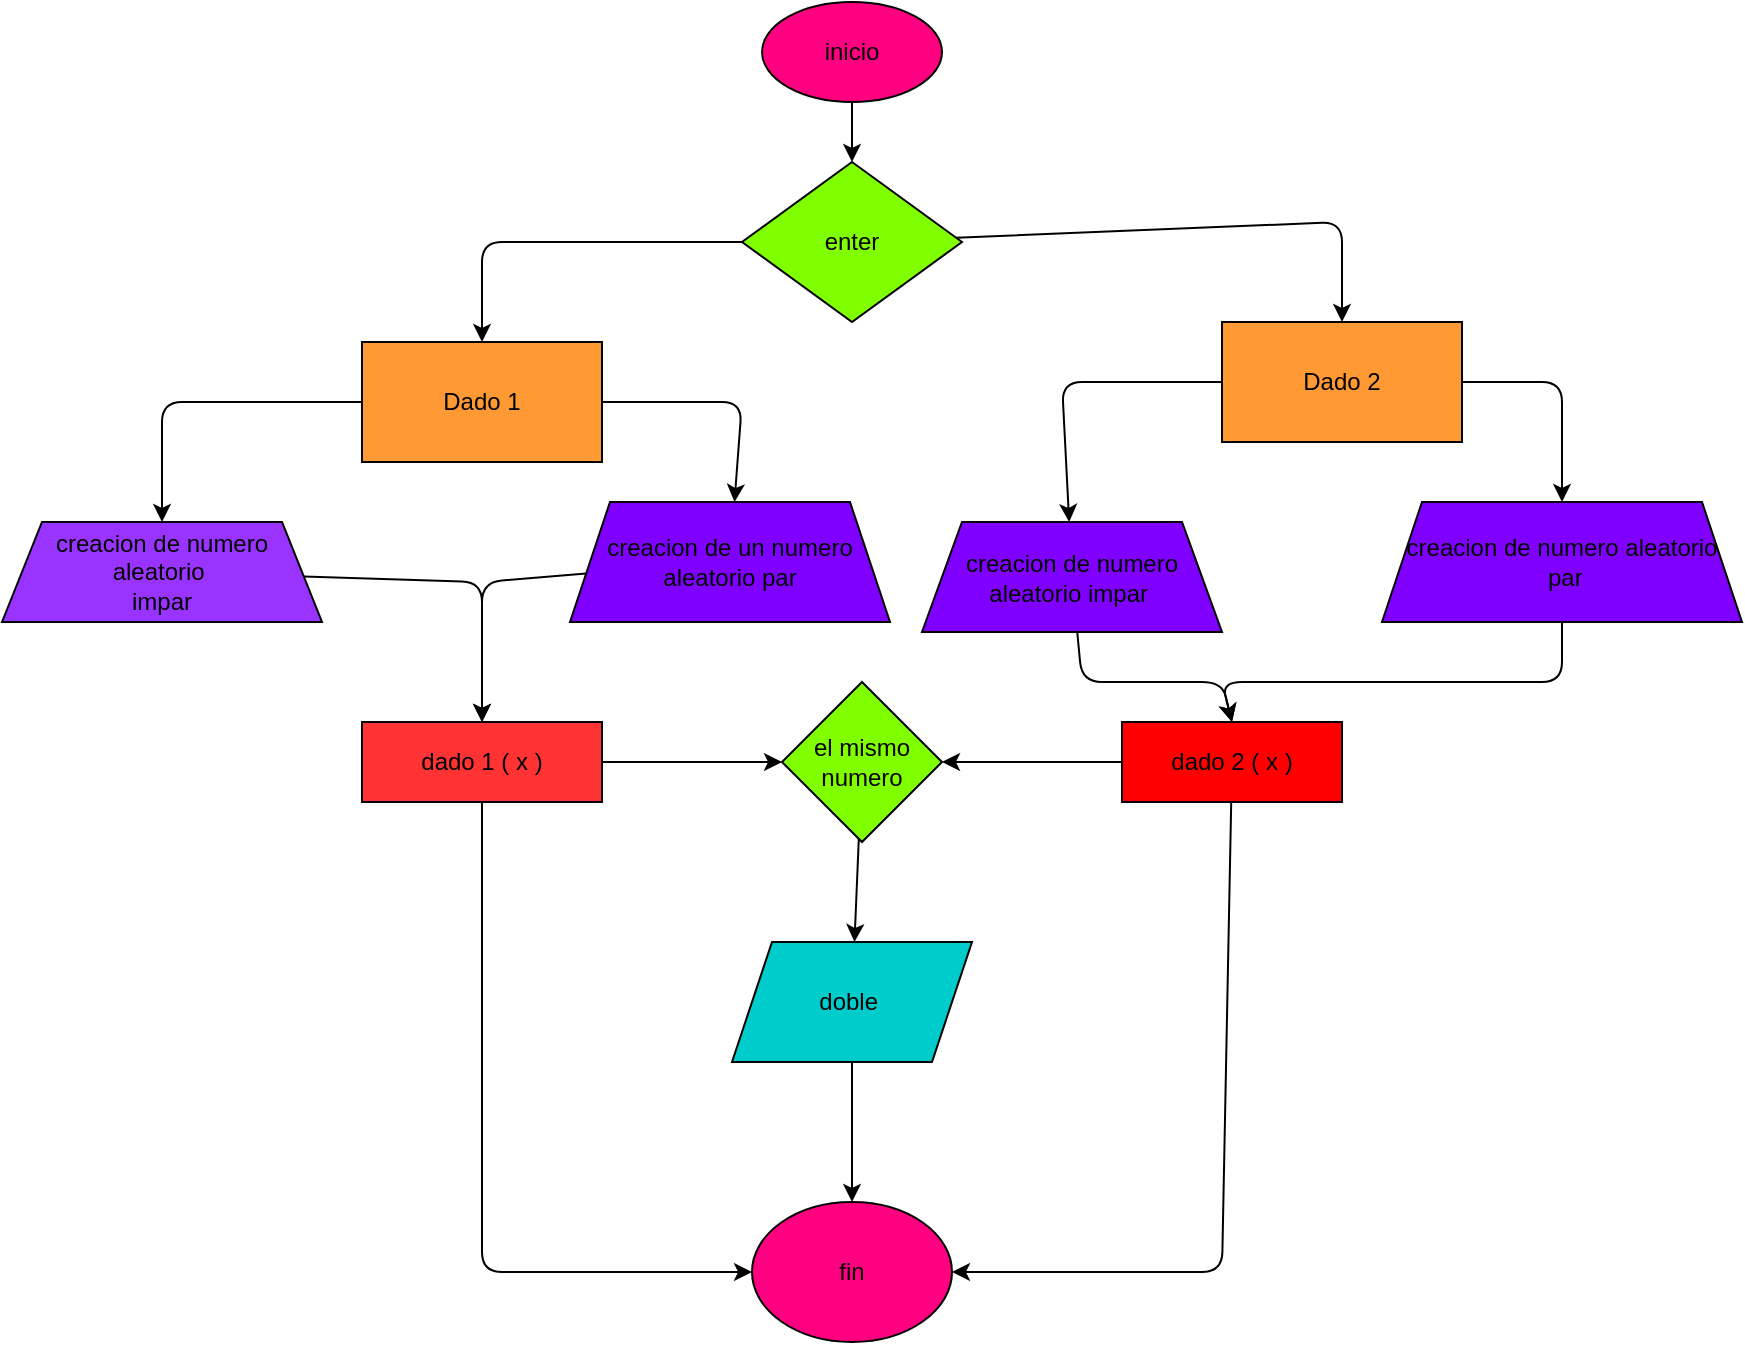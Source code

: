 <mxfile>
    <diagram id="66RW4CNmiWJqzygCWtnz" name="Page-1">
        <mxGraphModel dx="1597" dy="413" grid="1" gridSize="10" guides="1" tooltips="1" connect="1" arrows="1" fold="1" page="1" pageScale="1" pageWidth="827" pageHeight="1169" math="0" shadow="0">
            <root>
                <mxCell id="0"/>
                <mxCell id="1" parent="0"/>
                <mxCell id="4" value="" style="edgeStyle=none;html=1;" edge="1" parent="1" source="2" target="3">
                    <mxGeometry relative="1" as="geometry"/>
                </mxCell>
                <mxCell id="2" value="inicio" style="ellipse;whiteSpace=wrap;html=1;fillColor=#FF0080;" vertex="1" parent="1">
                    <mxGeometry x="350" y="30" width="90" height="50" as="geometry"/>
                </mxCell>
                <mxCell id="6" value="" style="edgeStyle=none;html=1;" edge="1" parent="1" source="3" target="5">
                    <mxGeometry relative="1" as="geometry">
                        <Array as="points">
                            <mxPoint x="210" y="150"/>
                        </Array>
                    </mxGeometry>
                </mxCell>
                <mxCell id="8" value="" style="edgeStyle=none;html=1;" edge="1" parent="1" source="3" target="7">
                    <mxGeometry relative="1" as="geometry">
                        <Array as="points">
                            <mxPoint x="640" y="140"/>
                        </Array>
                    </mxGeometry>
                </mxCell>
                <mxCell id="3" value="enter" style="rhombus;whiteSpace=wrap;html=1;fillColor=#80FF00;" vertex="1" parent="1">
                    <mxGeometry x="340" y="110" width="110" height="80" as="geometry"/>
                </mxCell>
                <mxCell id="31" value="" style="edgeStyle=none;html=1;" edge="1" parent="1" source="5" target="30">
                    <mxGeometry relative="1" as="geometry">
                        <Array as="points">
                            <mxPoint x="340" y="230"/>
                        </Array>
                    </mxGeometry>
                </mxCell>
                <mxCell id="33" value="" style="edgeStyle=none;html=1;entryX=0.5;entryY=0;entryDx=0;entryDy=0;" edge="1" parent="1" source="5" target="17">
                    <mxGeometry relative="1" as="geometry">
                        <mxPoint x="10" y="230" as="targetPoint"/>
                        <Array as="points">
                            <mxPoint x="50" y="230"/>
                        </Array>
                    </mxGeometry>
                </mxCell>
                <mxCell id="5" value="Dado 1" style="whiteSpace=wrap;html=1;fillColor=#FF9933;" vertex="1" parent="1">
                    <mxGeometry x="150" y="200" width="120" height="60" as="geometry"/>
                </mxCell>
                <mxCell id="20" value="" style="edgeStyle=none;html=1;" edge="1" parent="1" source="7" target="19">
                    <mxGeometry relative="1" as="geometry">
                        <Array as="points">
                            <mxPoint x="500" y="220"/>
                        </Array>
                    </mxGeometry>
                </mxCell>
                <mxCell id="37" value="" style="edgeStyle=none;html=1;" edge="1" parent="1" source="7" target="36">
                    <mxGeometry relative="1" as="geometry">
                        <Array as="points">
                            <mxPoint x="750" y="220"/>
                        </Array>
                    </mxGeometry>
                </mxCell>
                <mxCell id="7" value="Dado 2" style="whiteSpace=wrap;html=1;fillColor=#FF9933;" vertex="1" parent="1">
                    <mxGeometry x="580" y="190" width="120" height="60" as="geometry"/>
                </mxCell>
                <mxCell id="22" value="" style="edgeStyle=none;html=1;" edge="1" parent="1" source="17" target="21">
                    <mxGeometry relative="1" as="geometry">
                        <Array as="points">
                            <mxPoint x="210" y="320"/>
                        </Array>
                    </mxGeometry>
                </mxCell>
                <mxCell id="17" value="creacion de numero aleatorio&amp;nbsp;&lt;br&gt;impar" style="shape=trapezoid;perimeter=trapezoidPerimeter;whiteSpace=wrap;html=1;fixedSize=1;fillColor=#9933FF;" vertex="1" parent="1">
                    <mxGeometry x="-30" y="290" width="160" height="50" as="geometry"/>
                </mxCell>
                <mxCell id="24" value="" style="edgeStyle=none;html=1;entryX=0.5;entryY=0;entryDx=0;entryDy=0;" edge="1" parent="1" source="19" target="23">
                    <mxGeometry relative="1" as="geometry">
                        <Array as="points">
                            <mxPoint x="510" y="370"/>
                            <mxPoint x="580" y="370"/>
                        </Array>
                    </mxGeometry>
                </mxCell>
                <mxCell id="19" value="creacion de numero aleatorio impar&amp;nbsp;" style="shape=trapezoid;perimeter=trapezoidPerimeter;whiteSpace=wrap;html=1;fixedSize=1;fillColor=#7F00FF;" vertex="1" parent="1">
                    <mxGeometry x="430" y="290" width="150" height="55" as="geometry"/>
                </mxCell>
                <mxCell id="26" value="" style="edgeStyle=none;html=1;" edge="1" parent="1" source="21" target="25">
                    <mxGeometry relative="1" as="geometry"/>
                </mxCell>
                <mxCell id="46" value="" style="edgeStyle=none;html=1;entryX=0;entryY=0.5;entryDx=0;entryDy=0;" edge="1" parent="1" source="21" target="41">
                    <mxGeometry relative="1" as="geometry">
                        <mxPoint x="210" y="530" as="targetPoint"/>
                        <Array as="points">
                            <mxPoint x="210" y="665"/>
                        </Array>
                    </mxGeometry>
                </mxCell>
                <mxCell id="21" value="dado 1 ( x )" style="whiteSpace=wrap;html=1;fillColor=#FF3333;" vertex="1" parent="1">
                    <mxGeometry x="150" y="390" width="120" height="40" as="geometry"/>
                </mxCell>
                <mxCell id="27" value="" style="edgeStyle=none;html=1;" edge="1" parent="1" source="23" target="25">
                    <mxGeometry relative="1" as="geometry"/>
                </mxCell>
                <mxCell id="43" value="" style="edgeStyle=none;html=1;entryX=1;entryY=0.5;entryDx=0;entryDy=0;" edge="1" parent="1" source="23" target="41">
                    <mxGeometry relative="1" as="geometry">
                        <mxPoint x="585" y="510" as="targetPoint"/>
                        <Array as="points">
                            <mxPoint x="580" y="665"/>
                        </Array>
                    </mxGeometry>
                </mxCell>
                <mxCell id="23" value="dado 2 ( x )" style="whiteSpace=wrap;html=1;fillColor=#FF0000;" vertex="1" parent="1">
                    <mxGeometry x="530" y="390" width="110" height="40" as="geometry"/>
                </mxCell>
                <mxCell id="29" value="" style="edgeStyle=none;html=1;" edge="1" parent="1" source="25" target="28">
                    <mxGeometry relative="1" as="geometry"/>
                </mxCell>
                <mxCell id="25" value="el mismo numero" style="rhombus;whiteSpace=wrap;html=1;fillColor=#80FF00;" vertex="1" parent="1">
                    <mxGeometry x="360" y="370" width="80" height="80" as="geometry"/>
                </mxCell>
                <mxCell id="44" value="" style="edgeStyle=none;html=1;" edge="1" parent="1" source="28" target="41">
                    <mxGeometry relative="1" as="geometry"/>
                </mxCell>
                <mxCell id="28" value="doble&amp;nbsp;" style="shape=parallelogram;perimeter=parallelogramPerimeter;whiteSpace=wrap;html=1;fixedSize=1;fillColor=#00CCCC;" vertex="1" parent="1">
                    <mxGeometry x="335" y="500" width="120" height="60" as="geometry"/>
                </mxCell>
                <mxCell id="35" value="" style="edgeStyle=none;html=1;entryX=0.5;entryY=0;entryDx=0;entryDy=0;" edge="1" parent="1" source="30" target="21">
                    <mxGeometry relative="1" as="geometry">
                        <mxPoint x="100" y="315" as="targetPoint"/>
                        <Array as="points">
                            <mxPoint x="210" y="320"/>
                        </Array>
                    </mxGeometry>
                </mxCell>
                <mxCell id="30" value="creacion de un numero aleatorio par" style="shape=trapezoid;perimeter=trapezoidPerimeter;whiteSpace=wrap;html=1;fixedSize=1;fillColor=#7F00FF;" vertex="1" parent="1">
                    <mxGeometry x="254" y="280" width="160" height="60" as="geometry"/>
                </mxCell>
                <mxCell id="39" value="" style="edgeStyle=none;html=1;entryX=0.5;entryY=0;entryDx=0;entryDy=0;" edge="1" parent="1" source="36" target="23">
                    <mxGeometry relative="1" as="geometry">
                        <Array as="points">
                            <mxPoint x="750" y="370"/>
                            <mxPoint x="580" y="370"/>
                        </Array>
                    </mxGeometry>
                </mxCell>
                <mxCell id="36" value="creacion de numero aleatorio&lt;br&gt;&amp;nbsp;par" style="shape=trapezoid;perimeter=trapezoidPerimeter;whiteSpace=wrap;html=1;fixedSize=1;fillColor=#7F00FF;" vertex="1" parent="1">
                    <mxGeometry x="660" y="280" width="180" height="60" as="geometry"/>
                </mxCell>
                <mxCell id="41" value="fin" style="ellipse;whiteSpace=wrap;html=1;fillColor=#FF0080;" vertex="1" parent="1">
                    <mxGeometry x="345" y="630" width="100" height="70" as="geometry"/>
                </mxCell>
            </root>
        </mxGraphModel>
    </diagram>
</mxfile>